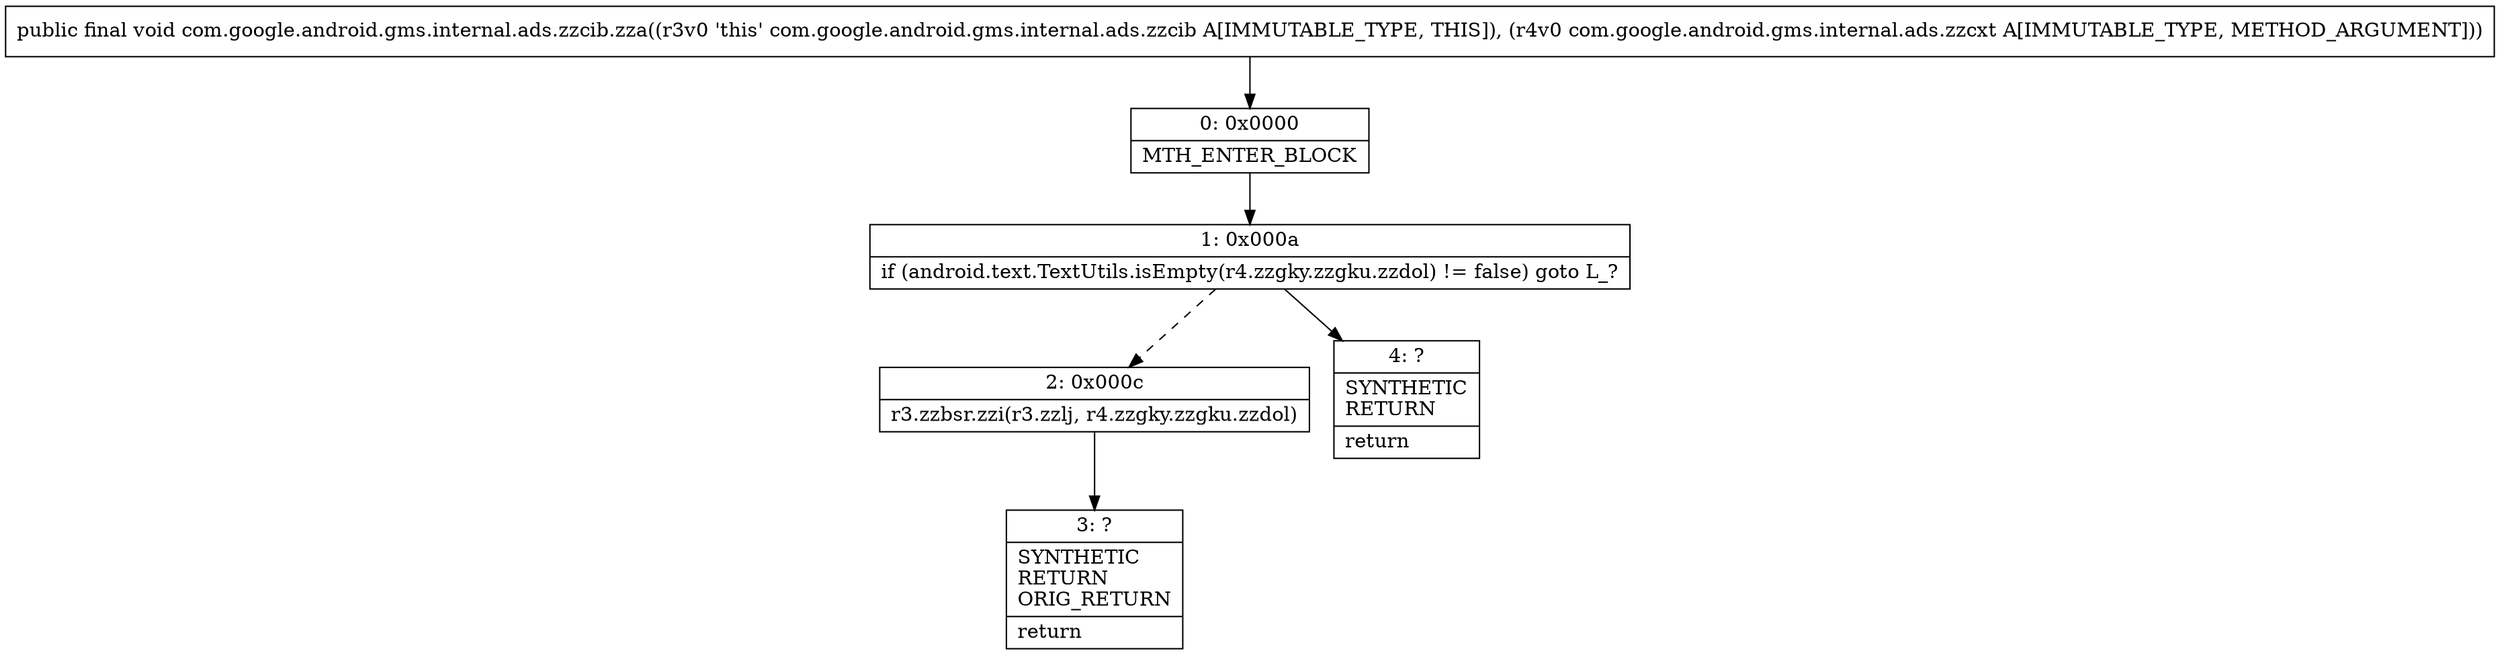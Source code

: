 digraph "CFG forcom.google.android.gms.internal.ads.zzcib.zza(Lcom\/google\/android\/gms\/internal\/ads\/zzcxt;)V" {
Node_0 [shape=record,label="{0\:\ 0x0000|MTH_ENTER_BLOCK\l}"];
Node_1 [shape=record,label="{1\:\ 0x000a|if (android.text.TextUtils.isEmpty(r4.zzgky.zzgku.zzdol) != false) goto L_?\l}"];
Node_2 [shape=record,label="{2\:\ 0x000c|r3.zzbsr.zzi(r3.zzlj, r4.zzgky.zzgku.zzdol)\l}"];
Node_3 [shape=record,label="{3\:\ ?|SYNTHETIC\lRETURN\lORIG_RETURN\l|return\l}"];
Node_4 [shape=record,label="{4\:\ ?|SYNTHETIC\lRETURN\l|return\l}"];
MethodNode[shape=record,label="{public final void com.google.android.gms.internal.ads.zzcib.zza((r3v0 'this' com.google.android.gms.internal.ads.zzcib A[IMMUTABLE_TYPE, THIS]), (r4v0 com.google.android.gms.internal.ads.zzcxt A[IMMUTABLE_TYPE, METHOD_ARGUMENT])) }"];
MethodNode -> Node_0;
Node_0 -> Node_1;
Node_1 -> Node_2[style=dashed];
Node_1 -> Node_4;
Node_2 -> Node_3;
}

